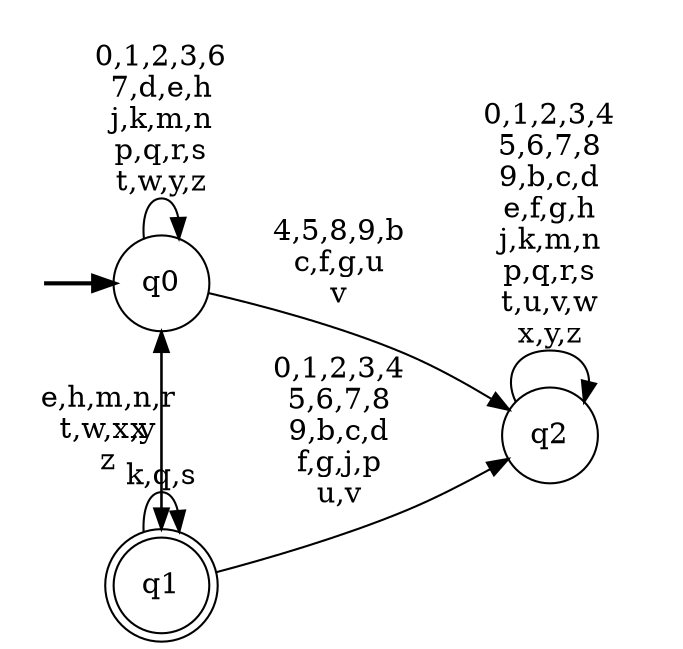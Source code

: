 digraph BlueStar {
__start0 [style = invis, shape = none, label = "", width = 0, height = 0];

rankdir=LR;
size="8,5";

s0 [style="filled", color="black", fillcolor="white" shape="circle", label="q0"];
s1 [style="rounded,filled", color="black", fillcolor="white" shape="doublecircle", label="q1"];
s2 [style="filled", color="black", fillcolor="white" shape="circle", label="q2"];
subgraph cluster_main { 
	graph [pad=".75", ranksep="0.15", nodesep="0.15"];
	 style=invis; 
	__start0 -> s0 [penwidth=2];
}
s0 -> s0 [label="0,1,2,3,6\n7,d,e,h\nj,k,m,n\np,q,r,s\nt,w,y,z"];
s0 -> s1 [label="x"];
s0 -> s2 [label="4,5,8,9,b\nc,f,g,u\nv"];
s1 -> s0 [label="e,h,m,n,r\nt,w,x,y\nz"];
s1 -> s1 [label="k,q,s"];
s1 -> s2 [label="0,1,2,3,4\n5,6,7,8\n9,b,c,d\nf,g,j,p\nu,v"];
s2 -> s2 [label="0,1,2,3,4\n5,6,7,8\n9,b,c,d\ne,f,g,h\nj,k,m,n\np,q,r,s\nt,u,v,w\nx,y,z"];

}